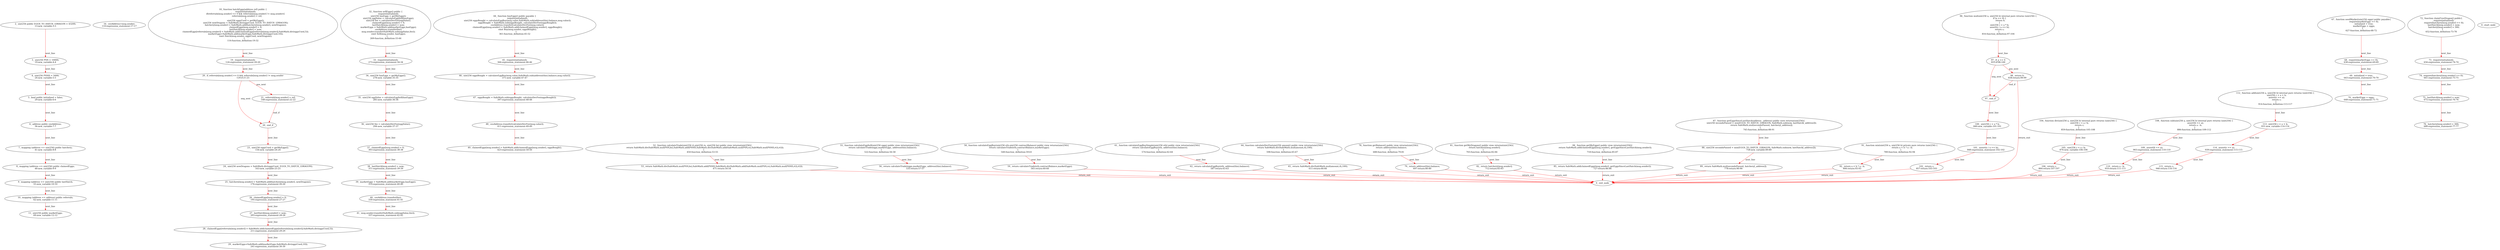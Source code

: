 digraph  {
13 [label="2_ uint256 public EGGS_TO_HATCH_1DRAGON = 43200;\n13-new_variable-3-3", method="", type_label=new_variable];
19 [label="3_ uint256 PSN = 10000;\n19-new_variable-4-4", method="", type_label=new_variable];
24 [label="4_ uint256 PSNH = 5000;\n24-new_variable-5-5", method="", type_label=new_variable];
29 [label="5_ bool public initialized = false;\n29-new_variable-6-6", method="", type_label=new_variable];
36 [label="6_ address public ceoAddress;\n36-new_variable-7-7", method="", type_label=new_variable];
41 [label="7_ mapping (address => uint256) public hatchery;\n41-new_variable-8-8", method="", type_label=new_variable];
48 [label="8_ mapping (address => uint256) public claimedEggs;\n48-new_variable-9-9", method="", type_label=new_variable];
55 [label="9_ mapping (address => uint256) public lastHatch;\n55-new_variable-10-10", method="", type_label=new_variable];
62 [label="10_ mapping (address => address) public referrals;\n62-new_variable-11-11", method="", type_label=new_variable];
69 [label="11_ uint256 public marketEggs;\n69-new_variable-12-12", method="", type_label=new_variable];
110 [label="16_ ceoAddress=msg.sender;\n110-expression_statement-17-17", method="", type_label=expression_statement];
116 [label="18_ function hatchEggs(address ref) public {\n        require(initialized);\n        if(referrals[msg.sender] == 0 && referrals[msg.sender] != msg.sender){\n            referrals[msg.sender] = ref;\n        }\n        uint256 eggsUsed = getMyEggs();\n        uint256 newDragons = SafeMath.div(eggsUsed, EGGS_TO_HATCH_1DRAGON);\n        hatchery[msg.sender] = SafeMath.add(hatchery[msg.sender], newDragons);\n        claimedEggs[msg.sender] = 0;\n        lastHatch[msg.sender] = now;\n        claimedEggs[referrals[msg.sender]] = SafeMath.add(claimedEggs[referrals[msg.sender]],SafeMath.div(eggsUsed,5));\n        marketEggs=SafeMath.add(marketEggs,SafeMath.div(eggsUsed,10));\n        emit Hatch(msg.sender, eggsUsed, newDragons);\n    }\n116-function_definition-19-32", method="hatchEggs(address ref)", type_label=function_definition];
124 [label="19_ require(initialized);\n124-expression_statement-20-20", method="hatchEggs(address ref)", type_label=expression_statement];
129 [label="20_ if_referrals[msg.sender] == 0 && referrals[msg.sender] != msg.sender\n129-if-21-23", method="hatchEggs(address ref)", type_label=if];
1072 [label="20_ end_if", method="hatchEggs(address ref)", type_label=end_if];
148 [label="21_ referrals[msg.sender] = ref;\n148-expression_statement-22-22", method="hatchEggs(address ref)", type_label=expression_statement];
156 [label="23_ uint256 eggsUsed = getMyEggs();\n156-new_variable-24-24", method="hatchEggs(address ref)", type_label=new_variable];
163 [label="24_ uint256 newDragons = SafeMath.div(eggsUsed, EGGS_TO_HATCH_1DRAGON);\n163-new_variable-25-25", method="hatchEggs(address ref)", type_label=new_variable];
176 [label="25_ hatchery[msg.sender] = SafeMath.add(hatchery[msg.sender], newDragons);\n176-expression_statement-26-26", method="hatchEggs(address ref)", type_label=expression_statement];
195 [label="26_ claimedEggs[msg.sender] = 0;\n195-expression_statement-27-27", method="hatchEggs(address ref)", type_label=expression_statement];
203 [label="27_ lastHatch[msg.sender] = now;\n203-expression_statement-28-28", method="hatchEggs(address ref)", type_label=expression_statement];
211 [label="28_ claimedEggs[referrals[msg.sender]] = SafeMath.add(claimedEggs[referrals[msg.sender]],SafeMath.div(eggsUsed,5));\n211-expression_statement-29-29", method="hatchEggs(address ref)", type_label=expression_statement];
241 [label="29_ marketEggs=SafeMath.add(marketEggs,SafeMath.div(eggsUsed,10));\n241-expression_statement-30-30", method="hatchEggs(address ref)", type_label=expression_statement];
269 [label="32_ function sellEggs() public {\n        require(initialized);\n        uint256 hasEggs = getMyEggs();\n        uint256 eggValue = calculateEggSell(hasEggs);\n        uint256 fee = calculateDevFee(eggValue);\n        claimedEggs[msg.sender] = 0;\n        lastHatch[msg.sender] = now;\n        marketEggs = SafeMath.add(marketEggs,hasEggs);\n        ceoAddress.transfer(fee);\n        msg.sender.transfer(SafeMath.sub(eggValue,fee));\n        emit Sell(msg.sender, hasEggs);\n    }\n269-function_definition-33-44", method="sellEggs()", type_label=function_definition];
273 [label="33_ require(initialized);\n273-expression_statement-34-34", method="sellEggs()", type_label=expression_statement];
278 [label="34_ uint256 hasEggs = getMyEggs();\n278-new_variable-35-35", method="sellEggs()", type_label=new_variable];
285 [label="35_ uint256 eggValue = calculateEggSell(hasEggs);\n285-new_variable-36-36", method="sellEggs()", type_label=new_variable];
294 [label="36_ uint256 fee = calculateDevFee(eggValue);\n294-new_variable-37-37", method="sellEggs()", type_label=new_variable];
303 [label="37_ claimedEggs[msg.sender] = 0;\n303-expression_statement-38-38", method="sellEggs()", type_label=expression_statement];
311 [label="38_ lastHatch[msg.sender] = now;\n311-expression_statement-39-39", method="sellEggs()", type_label=expression_statement];
319 [label="39_ marketEggs = SafeMath.add(marketEggs,hasEggs);\n319-expression_statement-40-40", method="sellEggs()", type_label=expression_statement];
330 [label="40_ ceoAddress.transfer(fee);\n330-expression_statement-41-41", method="sellEggs()", type_label=expression_statement];
337 [label="41_ msg.sender.transfer(SafeMath.sub(eggValue,fee));\n337-expression_statement-42-42", method="sellEggs()", type_label=expression_statement];
361 [label="44_ function buyEggs() public payable {\n        require(initialized);\n        uint256 eggsBought = calculateEggBuy(msg.value,SafeMath.sub(address(this).balance,msg.value));\n        eggsBought = SafeMath.sub(eggsBought, calculateDevFee(eggsBought));\n        ceoAddress.transfer(calculateDevFee(msg.value));\n        claimedEggs[msg.sender] = SafeMath.add(claimedEggs[msg.sender], eggsBought);\n        emit Buy(msg.sender, eggsBought);\n    }\n361-function_definition-45-52", method="buyEggs()", type_label=function_definition];
366 [label="45_ require(initialized);\n366-expression_statement-46-46", method="buyEggs()", type_label=expression_statement];
371 [label="46_ uint256 eggsBought = calculateEggBuy(msg.value,SafeMath.sub(address(this).balance,msg.value));\n371-new_variable-47-47", method="buyEggs()", type_label=new_variable];
397 [label="47_ eggsBought = SafeMath.sub(eggsBought, calculateDevFee(eggsBought));\n397-expression_statement-48-48", method="buyEggs()", type_label=expression_statement];
411 [label="48_ ceoAddress.transfer(calculateDevFee(msg.value));\n411-expression_statement-49-49", method="buyEggs()", type_label=expression_statement];
423 [label="49_ claimedEggs[msg.sender] = SafeMath.add(claimedEggs[msg.sender], eggsBought);\n423-expression_statement-50-50", method="buyEggs()", type_label=expression_statement];
450 [label="52_ function calculateTrade(uint256 rt,uint256 rs, uint256 bs) public view returns(uint256){\n        return SafeMath.div(SafeMath.mul(PSN,bs),SafeMath.add(PSNH,SafeMath.div(SafeMath.add(SafeMath.mul(PSN,rs),SafeMath.mul(PSNH,rt)),rt)));\n    }\n450-function_definition-53-55", method="calculateTrade(uint256 rt,uint256 rs,uint256 bs)", type_label=function_definition];
471 [label="53_ return SafeMath.div(SafeMath.mul(PSN,bs),SafeMath.add(PSNH,SafeMath.div(SafeMath.add(SafeMath.mul(PSN,rs),SafeMath.mul(PSNH,rt)),rt)));\n471-return-54-54", method="calculateTrade(uint256 rt,uint256 rs,uint256 bs)", type_label=return];
522 [label="55_ function calculateEggSell(uint256 eggs) public view returns(uint256){\n        return calculateTrade(eggs,marketEggs, address(this).balance);\n    }\n522-function_definition-56-58", method="calculateEggSell(uint256 eggs)", type_label=function_definition];
535 [label="56_ return calculateTrade(eggs,marketEggs, address(this).balance);\n535-return-57-57", method="calculateEggSell(uint256 eggs)", type_label=return];
548 [label="58_ function calculateEggBuy(uint256 eth,uint256 contractBalance) public view returns(uint256){\n        return calculateTrade(eth,contractBalance,marketEggs);\n    }\n548-function_definition-59-61", method="calculateEggBuy(uint256 eth,uint256 contractBalance)", type_label=function_definition];
565 [label="59_ return calculateTrade(eth,contractBalance,marketEggs);\n565-return-60-60", method="calculateEggBuy(uint256 eth,uint256 contractBalance)", type_label=return];
574 [label="61_ function calculateEggBuySimple(uint256 eth) public view returns(uint256){\n        return calculateEggBuy(eth, address(this).balance);\n    }\n574-function_definition-62-64", method="calculateEggBuySimple(uint256 eth)", type_label=function_definition];
587 [label="62_ return calculateEggBuy(eth, address(this).balance);\n587-return-63-63", method="calculateEggBuySimple(uint256 eth)", type_label=return];
598 [label="64_ function calculateDevFee(uint256 amount) public view returns(uint256){\n        return SafeMath.div(SafeMath.mul(amount,4),100);\n    }\n598-function_definition-65-67", method="calculateDevFee(uint256 amount)", type_label=function_definition];
611 [label="65_ return SafeMath.div(SafeMath.mul(amount,4),100);\n611-return-66-66", method="calculateDevFee(uint256 amount)", type_label=return];
627 [label="67_ function seedMarket(uint256 eggs) public payable{\n        require(marketEggs == 0);\n        initialized = true;\n        marketEggs = eggs;\n    }\n627-function_definition-68-72", method="seedMarket(uint256 eggs)", type_label=function_definition];
636 [label="68_ require(marketEggs == 0);\n636-expression_statement-69-69", method="seedMarket(uint256 eggs)", type_label=expression_statement];
643 [label="69_ initialized = true;\n643-expression_statement-70-70", method="seedMarket(uint256 eggs)", type_label=expression_statement];
648 [label="70_ marketEggs = eggs;\n648-expression_statement-71-71", method="seedMarket(uint256 eggs)", type_label=expression_statement];
652 [label="72_ function claimFreeDragon() public{\n        require(initialized);\n        require(hatchery[msg.sender] == 0);\n        lastHatch[msg.sender] = now;\n        hatchery[msg.sender] = 300;\n    }\n652-function_definition-73-78", method="claimFreeDragon()", type_label=function_definition];
656 [label="73_ require(initialized);\n656-expression_statement-74-74", method="claimFreeDragon()", type_label=expression_statement];
661 [label="74_ require(hatchery[msg.sender] == 0);\n661-expression_statement-75-75", method="claimFreeDragon()", type_label=expression_statement];
672 [label="75_ lastHatch[msg.sender] = now;\n672-expression_statement-76-76", method="claimFreeDragon()", type_label=expression_statement];
680 [label="76_ hatchery[msg.sender] = 300;\n680-expression_statement-77-77", method="claimFreeDragon()", type_label=expression_statement];
688 [label="78_ function getBalance() public view returns(uint256){\n        return address(this).balance;\n    }\n688-function_definition-79-81", method="getBalance()", type_label=function_definition];
697 [label="79_ return address(this).balance;\n697-return-80-80", method="getBalance()", type_label=return];
703 [label="81_ function getMyDragons() public view returns(uint256){\n        return hatchery[msg.sender];\n    }\n703-function_definition-82-84", method="getMyDragons()", type_label=function_definition];
712 [label="82_ return hatchery[msg.sender];\n712-return-83-83", method="getMyDragons()", type_label=return];
718 [label="84_ function getMyEggs() public view returns(uint256){\n        return SafeMath.add(claimedEggs[msg.sender], getEggsSinceLastHatch(msg.sender));\n    }\n718-function_definition-85-87", method="getMyEggs()", type_label=function_definition];
727 [label="85_ return SafeMath.add(claimedEggs[msg.sender], getEggsSinceLastHatch(msg.sender));\n727-return-86-86", method="getMyEggs()", type_label=return];
745 [label="87_ function getEggsSinceLastHatch(address _address) public view returns(uint256){\n        uint256 secondsPassed = min(EGGS_TO_HATCH_1DRAGON, SafeMath.sub(now, lastHatch[_address]));\n        return SafeMath.mul(secondsPassed, hatchery[_address]);\n    }\n745-function_definition-88-91", method="getEggsSinceLastHatch(address _address)", type_label=function_definition];
758 [label="88_ uint256 secondsPassed = min(EGGS_TO_HATCH_1DRAGON, SafeMath.sub(now, lastHatch[_address]));\n758-new_variable-89-89", method="getEggsSinceLastHatch(address _address)", type_label=new_variable];
778 [label="89_ return SafeMath.mul(secondsPassed, hatchery[_address]);\n778-return-90-90", method="getEggsSinceLastHatch(address _address)", type_label=return];
789 [label="91_ function min(uint256 a, uint256 b) private pure returns (uint256) {\n        return a < b ? a : b;\n    }\n789-function_definition-92-94", method="min(uint256 a,uint256 b)", type_label=function_definition];
806 [label="92_ return a < b ? a : b;\n806-return-93-93", method="min(uint256 a,uint256 b)", type_label=return];
816 [label="96_ function mul(uint256 a, uint256 b) internal pure returns (uint256) {\n    if (a == 0) {\n      return 0;\n    }\n    uint256 c = a * b;\n    assert(c / a == b);\n    return c;\n  }\n816-function_definition-97-104", method="mul(uint256 a,uint256 b)", type_label=function_definition];
833 [label="97_ if_a == 0\n833-if-98-100", method="mul(uint256 a,uint256 b)", type_label=if];
1776 [label="97_ end_if", method="mul(uint256 a,uint256 b)", type_label=end_if];
838 [label="98_ return 0;\n838-return-99-99", method="mul(uint256 a,uint256 b)", type_label=return];
840 [label="100_ uint256 c = a * b;\n840-new_variable-101-101", method="mul(uint256 a,uint256 b)", type_label=new_variable];
848 [label="101_ assert(c / a == b);\n848-expression_statement-102-102", method="mul(uint256 a,uint256 b)", type_label=expression_statement];
857 [label="102_ return c;\n857-return-103-103", method="mul(uint256 a,uint256 b)", type_label=return];
859 [label="104_ function div(uint256 a, uint256 b) internal pure returns (uint256) {\n    uint256 c = a / b;\n    return c;\n  }\n859-function_definition-105-108", method="div(uint256 a,uint256 b)", type_label=function_definition];
876 [label="105_ uint256 c = a / b;\n876-new_variable-106-106", method="div(uint256 a,uint256 b)", type_label=new_variable];
884 [label="106_ return c;\n884-return-107-107", method="div(uint256 a,uint256 b)", type_label=return];
886 [label="108_ function sub(uint256 a, uint256 b) internal pure returns (uint256) {\n    assert(b <= a);\n    return a - b;\n  }\n886-function_definition-109-112", method="sub(uint256 a,uint256 b)", type_label=function_definition];
903 [label="109_ assert(b <= a);\n903-expression_statement-110-110", method="sub(uint256 a,uint256 b)", type_label=expression_statement];
910 [label="110_ return a - b;\n910-return-111-111", method="sub(uint256 a,uint256 b)", type_label=return];
914 [label="112_ function add(uint256 a, uint256 b) internal pure returns (uint256) {\n    uint256 c = a + b;\n    assert(c >= a);\n    return c;\n  }\n914-function_definition-113-117", method="add(uint256 a,uint256 b)", type_label=function_definition];
931 [label="113_ uint256 c = a + b;\n931-new_variable-114-114", method="add(uint256 a,uint256 b)", type_label=new_variable];
939 [label="114_ assert(c >= a);\n939-expression_statement-115-115", method="add(uint256 a,uint256 b)", type_label=expression_statement];
946 [label="115_ return c;\n946-return-116-116", method="add(uint256 a,uint256 b)", type_label=return];
1 [label="0_ start_node", method="", type_label=start];
2 [label="0_ exit_node", method="", type_label=exit];
13 -> 19  [color=red, controlflow_type=next_line, edge_type=CFG_edge, key=0, label=next_line];
19 -> 24  [color=red, controlflow_type=next_line, edge_type=CFG_edge, key=0, label=next_line];
24 -> 29  [color=red, controlflow_type=next_line, edge_type=CFG_edge, key=0, label=next_line];
29 -> 36  [color=red, controlflow_type=next_line, edge_type=CFG_edge, key=0, label=next_line];
36 -> 41  [color=red, controlflow_type=next_line, edge_type=CFG_edge, key=0, label=next_line];
41 -> 48  [color=red, controlflow_type=next_line, edge_type=CFG_edge, key=0, label=next_line];
48 -> 55  [color=red, controlflow_type=next_line, edge_type=CFG_edge, key=0, label=next_line];
55 -> 62  [color=red, controlflow_type=next_line, edge_type=CFG_edge, key=0, label=next_line];
62 -> 69  [color=red, controlflow_type=next_line, edge_type=CFG_edge, key=0, label=next_line];
116 -> 124  [color=red, controlflow_type=next_line, edge_type=CFG_edge, key=0, label=next_line];
124 -> 129  [color=red, controlflow_type=next_line, edge_type=CFG_edge, key=0, label=next_line];
129 -> 148  [color=red, controlflow_type=pos_next, edge_type=CFG_edge, key=0, label=pos_next];
129 -> 1072  [color=red, controlflow_type=neg_next, edge_type=CFG_edge, key=0, label=neg_next];
1072 -> 156  [color=red, controlflow_type=next_line, edge_type=CFG_edge, key=0, label=next_line];
148 -> 1072  [color=red, controlflow_type=end_if, edge_type=CFG_edge, key=0, label=end_if];
156 -> 163  [color=red, controlflow_type=next_line, edge_type=CFG_edge, key=0, label=next_line];
163 -> 176  [color=red, controlflow_type=next_line, edge_type=CFG_edge, key=0, label=next_line];
176 -> 195  [color=red, controlflow_type=next_line, edge_type=CFG_edge, key=0, label=next_line];
195 -> 203  [color=red, controlflow_type=next_line, edge_type=CFG_edge, key=0, label=next_line];
203 -> 211  [color=red, controlflow_type=next_line, edge_type=CFG_edge, key=0, label=next_line];
211 -> 241  [color=red, controlflow_type=next_line, edge_type=CFG_edge, key=0, label=next_line];
269 -> 273  [color=red, controlflow_type=next_line, edge_type=CFG_edge, key=0, label=next_line];
273 -> 278  [color=red, controlflow_type=next_line, edge_type=CFG_edge, key=0, label=next_line];
278 -> 285  [color=red, controlflow_type=next_line, edge_type=CFG_edge, key=0, label=next_line];
285 -> 294  [color=red, controlflow_type=next_line, edge_type=CFG_edge, key=0, label=next_line];
294 -> 303  [color=red, controlflow_type=next_line, edge_type=CFG_edge, key=0, label=next_line];
303 -> 311  [color=red, controlflow_type=next_line, edge_type=CFG_edge, key=0, label=next_line];
311 -> 319  [color=red, controlflow_type=next_line, edge_type=CFG_edge, key=0, label=next_line];
319 -> 330  [color=red, controlflow_type=next_line, edge_type=CFG_edge, key=0, label=next_line];
330 -> 337  [color=red, controlflow_type=next_line, edge_type=CFG_edge, key=0, label=next_line];
361 -> 366  [color=red, controlflow_type=next_line, edge_type=CFG_edge, key=0, label=next_line];
366 -> 371  [color=red, controlflow_type=next_line, edge_type=CFG_edge, key=0, label=next_line];
371 -> 397  [color=red, controlflow_type=next_line, edge_type=CFG_edge, key=0, label=next_line];
397 -> 411  [color=red, controlflow_type=next_line, edge_type=CFG_edge, key=0, label=next_line];
411 -> 423  [color=red, controlflow_type=next_line, edge_type=CFG_edge, key=0, label=next_line];
450 -> 471  [color=red, controlflow_type=next_line, edge_type=CFG_edge, key=0, label=next_line];
471 -> 2  [color=red, controlflow_type=return_exit, edge_type=CFG_edge, key=0, label=return_exit];
522 -> 535  [color=red, controlflow_type=next_line, edge_type=CFG_edge, key=0, label=next_line];
535 -> 2  [color=red, controlflow_type=return_exit, edge_type=CFG_edge, key=0, label=return_exit];
548 -> 565  [color=red, controlflow_type=next_line, edge_type=CFG_edge, key=0, label=next_line];
565 -> 2  [color=red, controlflow_type=return_exit, edge_type=CFG_edge, key=0, label=return_exit];
574 -> 587  [color=red, controlflow_type=next_line, edge_type=CFG_edge, key=0, label=next_line];
587 -> 2  [color=red, controlflow_type=return_exit, edge_type=CFG_edge, key=0, label=return_exit];
598 -> 611  [color=red, controlflow_type=next_line, edge_type=CFG_edge, key=0, label=next_line];
611 -> 2  [color=red, controlflow_type=return_exit, edge_type=CFG_edge, key=0, label=return_exit];
627 -> 636  [color=red, controlflow_type=next_line, edge_type=CFG_edge, key=0, label=next_line];
636 -> 643  [color=red, controlflow_type=next_line, edge_type=CFG_edge, key=0, label=next_line];
643 -> 648  [color=red, controlflow_type=next_line, edge_type=CFG_edge, key=0, label=next_line];
652 -> 656  [color=red, controlflow_type=next_line, edge_type=CFG_edge, key=0, label=next_line];
656 -> 661  [color=red, controlflow_type=next_line, edge_type=CFG_edge, key=0, label=next_line];
661 -> 672  [color=red, controlflow_type=next_line, edge_type=CFG_edge, key=0, label=next_line];
672 -> 680  [color=red, controlflow_type=next_line, edge_type=CFG_edge, key=0, label=next_line];
688 -> 697  [color=red, controlflow_type=next_line, edge_type=CFG_edge, key=0, label=next_line];
697 -> 2  [color=red, controlflow_type=return_exit, edge_type=CFG_edge, key=0, label=return_exit];
703 -> 712  [color=red, controlflow_type=next_line, edge_type=CFG_edge, key=0, label=next_line];
712 -> 2  [color=red, controlflow_type=return_exit, edge_type=CFG_edge, key=0, label=return_exit];
718 -> 727  [color=red, controlflow_type=next_line, edge_type=CFG_edge, key=0, label=next_line];
727 -> 2  [color=red, controlflow_type=return_exit, edge_type=CFG_edge, key=0, label=return_exit];
745 -> 758  [color=red, controlflow_type=next_line, edge_type=CFG_edge, key=0, label=next_line];
758 -> 778  [color=red, controlflow_type=next_line, edge_type=CFG_edge, key=0, label=next_line];
778 -> 2  [color=red, controlflow_type=return_exit, edge_type=CFG_edge, key=0, label=return_exit];
789 -> 806  [color=red, controlflow_type=next_line, edge_type=CFG_edge, key=0, label=next_line];
806 -> 2  [color=red, controlflow_type=return_exit, edge_type=CFG_edge, key=0, label=return_exit];
816 -> 833  [color=red, controlflow_type=next_line, edge_type=CFG_edge, key=0, label=next_line];
833 -> 838  [color=red, controlflow_type=pos_next, edge_type=CFG_edge, key=0, label=pos_next];
833 -> 1776  [color=red, controlflow_type=neg_next, edge_type=CFG_edge, key=0, label=neg_next];
1776 -> 840  [color=red, controlflow_type=next_line, edge_type=CFG_edge, key=0, label=next_line];
838 -> 1776  [color=red, controlflow_type=end_if, edge_type=CFG_edge, key=0, label=end_if];
838 -> 2  [color=red, controlflow_type=return_exit, edge_type=CFG_edge, key=0, label=return_exit];
840 -> 848  [color=red, controlflow_type=next_line, edge_type=CFG_edge, key=0, label=next_line];
848 -> 857  [color=red, controlflow_type=next_line, edge_type=CFG_edge, key=0, label=next_line];
857 -> 2  [color=red, controlflow_type=return_exit, edge_type=CFG_edge, key=0, label=return_exit];
859 -> 876  [color=red, controlflow_type=next_line, edge_type=CFG_edge, key=0, label=next_line];
876 -> 884  [color=red, controlflow_type=next_line, edge_type=CFG_edge, key=0, label=next_line];
884 -> 2  [color=red, controlflow_type=return_exit, edge_type=CFG_edge, key=0, label=return_exit];
886 -> 903  [color=red, controlflow_type=next_line, edge_type=CFG_edge, key=0, label=next_line];
903 -> 910  [color=red, controlflow_type=next_line, edge_type=CFG_edge, key=0, label=next_line];
910 -> 2  [color=red, controlflow_type=return_exit, edge_type=CFG_edge, key=0, label=return_exit];
914 -> 931  [color=red, controlflow_type=next_line, edge_type=CFG_edge, key=0, label=next_line];
931 -> 939  [color=red, controlflow_type=next_line, edge_type=CFG_edge, key=0, label=next_line];
939 -> 946  [color=red, controlflow_type=next_line, edge_type=CFG_edge, key=0, label=next_line];
946 -> 2  [color=red, controlflow_type=return_exit, edge_type=CFG_edge, key=0, label=return_exit];
}
